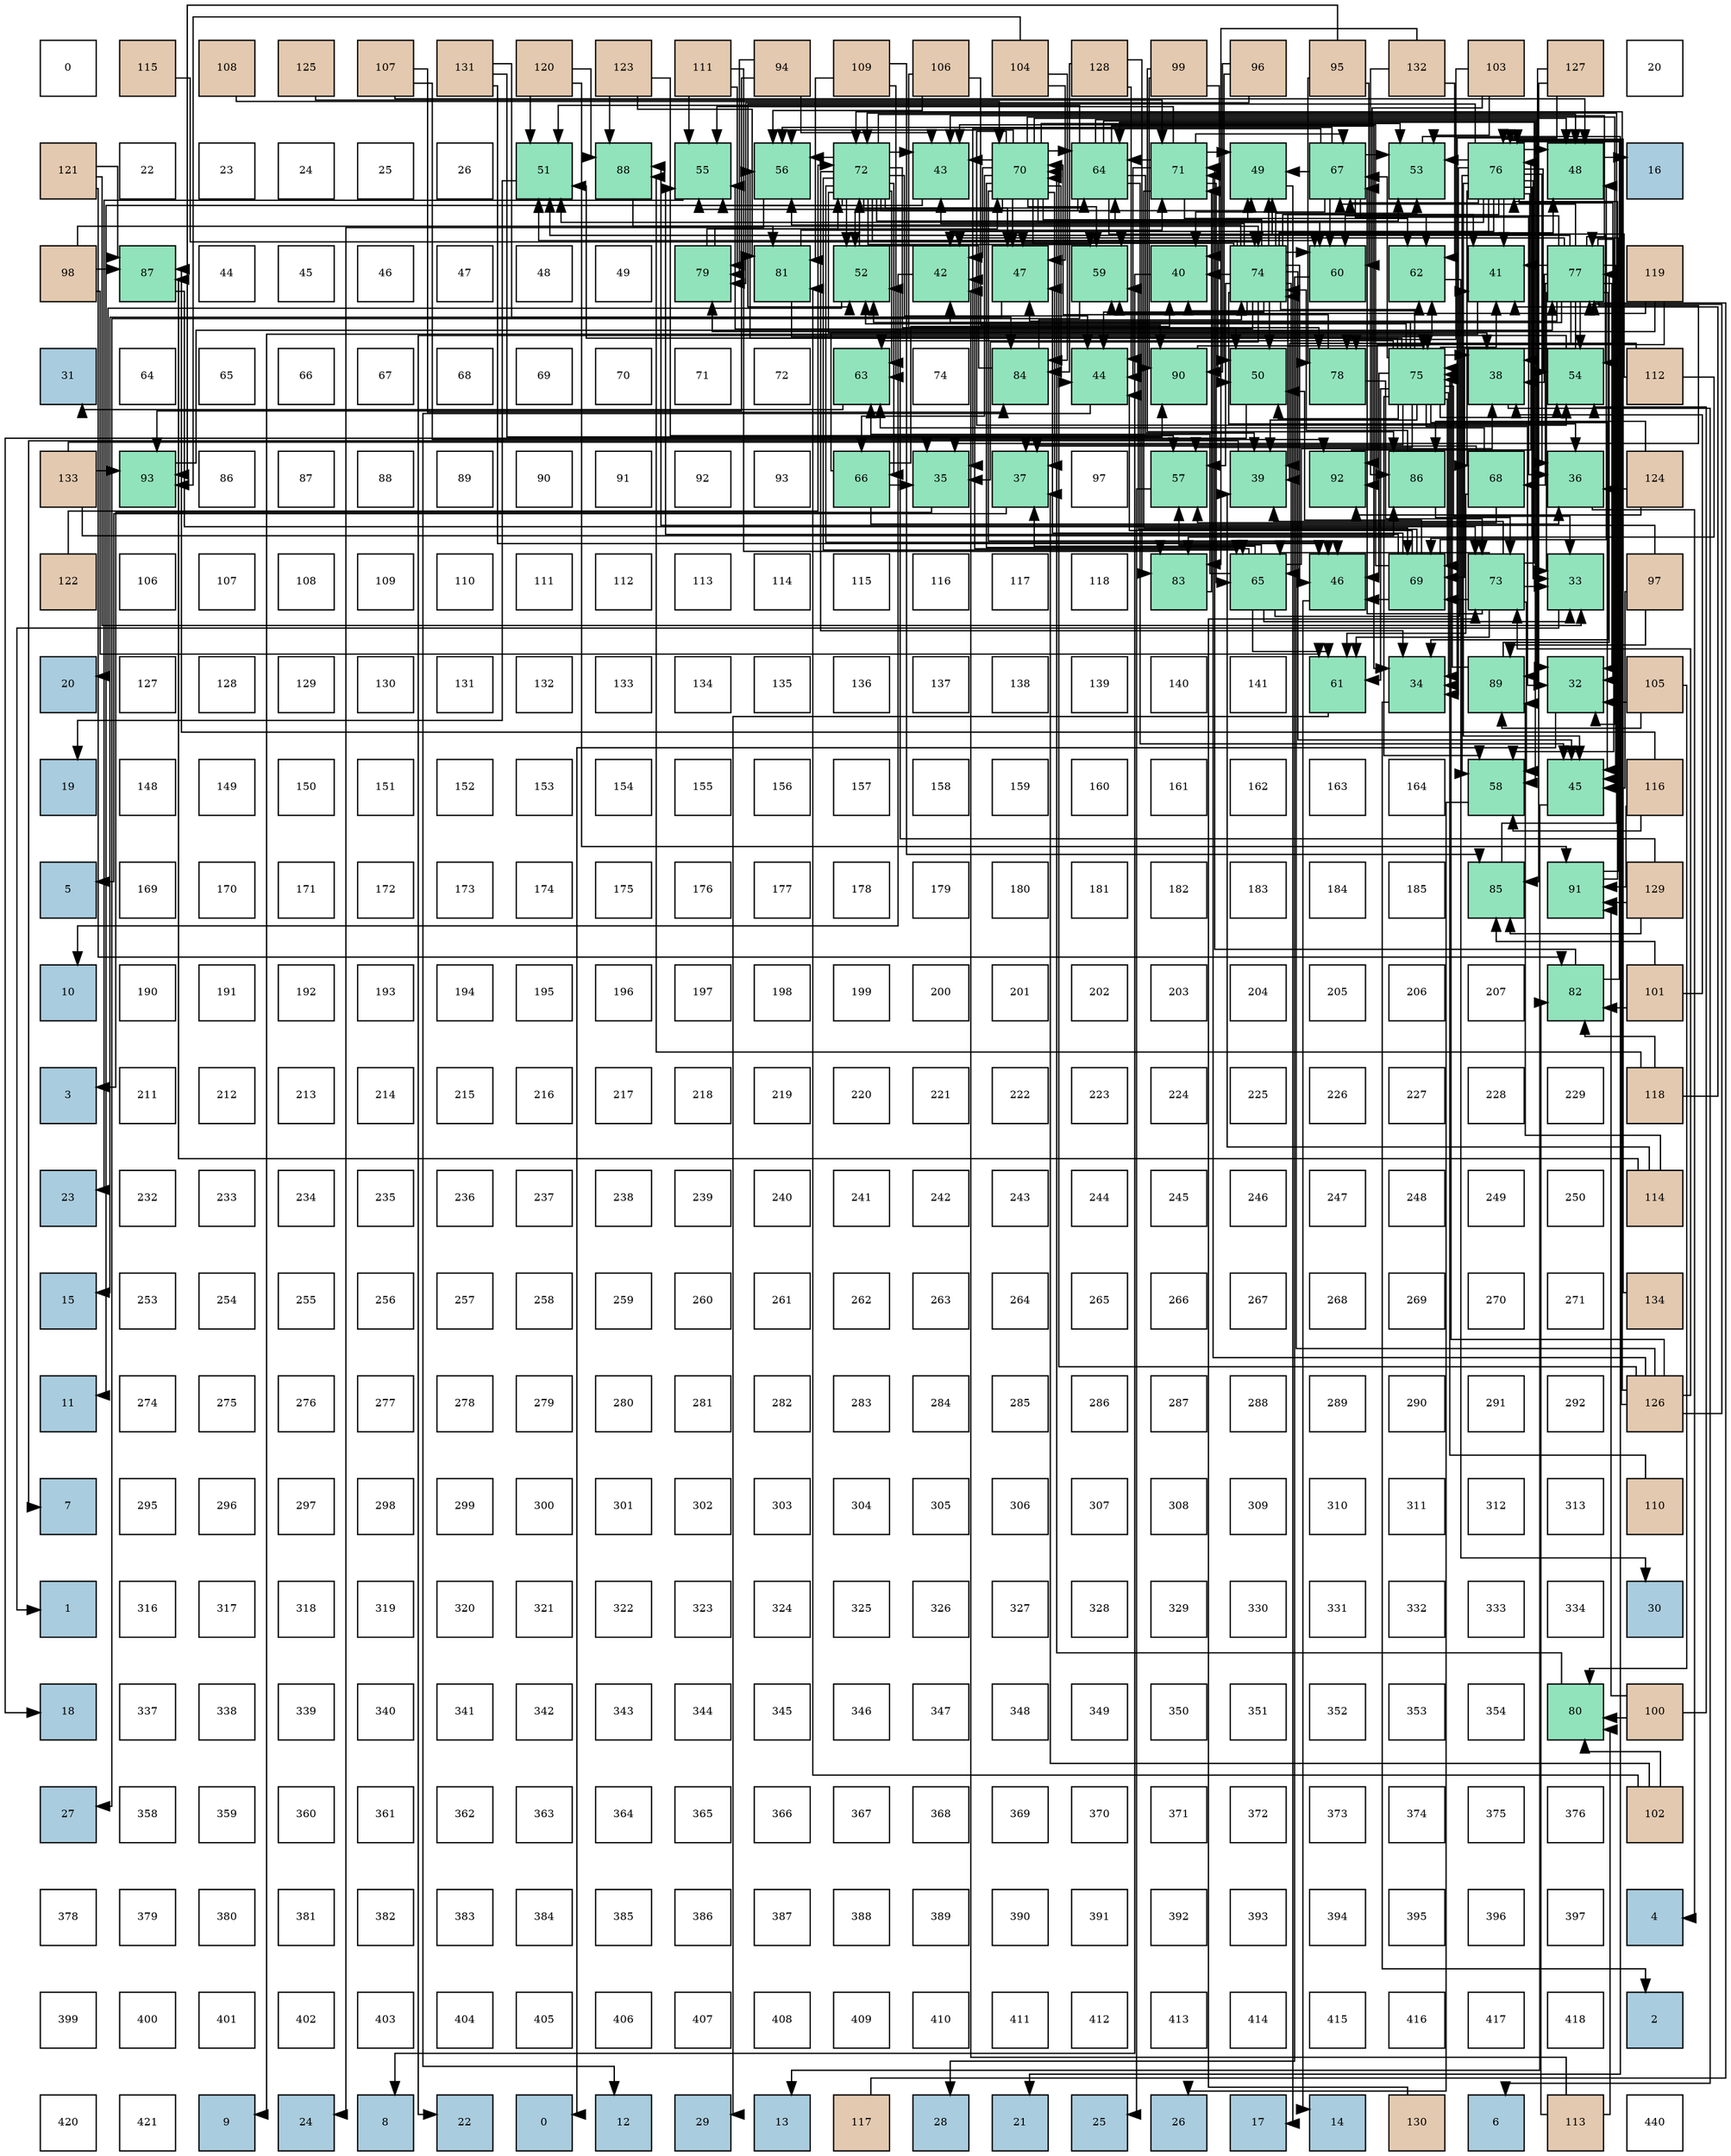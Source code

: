 digraph layout{
 rankdir=TB;
 splines=ortho;
 node [style=filled shape=square fixedsize=true width=0.6];
0[label="0", fontsize=8, fillcolor="#ffffff"];
1[label="115", fontsize=8, fillcolor="#e3c9af"];
2[label="108", fontsize=8, fillcolor="#e3c9af"];
3[label="125", fontsize=8, fillcolor="#e3c9af"];
4[label="107", fontsize=8, fillcolor="#e3c9af"];
5[label="131", fontsize=8, fillcolor="#e3c9af"];
6[label="120", fontsize=8, fillcolor="#e3c9af"];
7[label="123", fontsize=8, fillcolor="#e3c9af"];
8[label="111", fontsize=8, fillcolor="#e3c9af"];
9[label="94", fontsize=8, fillcolor="#e3c9af"];
10[label="109", fontsize=8, fillcolor="#e3c9af"];
11[label="106", fontsize=8, fillcolor="#e3c9af"];
12[label="104", fontsize=8, fillcolor="#e3c9af"];
13[label="128", fontsize=8, fillcolor="#e3c9af"];
14[label="99", fontsize=8, fillcolor="#e3c9af"];
15[label="96", fontsize=8, fillcolor="#e3c9af"];
16[label="95", fontsize=8, fillcolor="#e3c9af"];
17[label="132", fontsize=8, fillcolor="#e3c9af"];
18[label="103", fontsize=8, fillcolor="#e3c9af"];
19[label="127", fontsize=8, fillcolor="#e3c9af"];
20[label="20", fontsize=8, fillcolor="#ffffff"];
21[label="121", fontsize=8, fillcolor="#e3c9af"];
22[label="22", fontsize=8, fillcolor="#ffffff"];
23[label="23", fontsize=8, fillcolor="#ffffff"];
24[label="24", fontsize=8, fillcolor="#ffffff"];
25[label="25", fontsize=8, fillcolor="#ffffff"];
26[label="26", fontsize=8, fillcolor="#ffffff"];
27[label="51", fontsize=8, fillcolor="#91e3bb"];
28[label="88", fontsize=8, fillcolor="#91e3bb"];
29[label="55", fontsize=8, fillcolor="#91e3bb"];
30[label="56", fontsize=8, fillcolor="#91e3bb"];
31[label="72", fontsize=8, fillcolor="#91e3bb"];
32[label="43", fontsize=8, fillcolor="#91e3bb"];
33[label="70", fontsize=8, fillcolor="#91e3bb"];
34[label="64", fontsize=8, fillcolor="#91e3bb"];
35[label="71", fontsize=8, fillcolor="#91e3bb"];
36[label="49", fontsize=8, fillcolor="#91e3bb"];
37[label="67", fontsize=8, fillcolor="#91e3bb"];
38[label="53", fontsize=8, fillcolor="#91e3bb"];
39[label="76", fontsize=8, fillcolor="#91e3bb"];
40[label="48", fontsize=8, fillcolor="#91e3bb"];
41[label="16", fontsize=8, fillcolor="#a9ccde"];
42[label="98", fontsize=8, fillcolor="#e3c9af"];
43[label="87", fontsize=8, fillcolor="#91e3bb"];
44[label="44", fontsize=8, fillcolor="#ffffff"];
45[label="45", fontsize=8, fillcolor="#ffffff"];
46[label="46", fontsize=8, fillcolor="#ffffff"];
47[label="47", fontsize=8, fillcolor="#ffffff"];
48[label="48", fontsize=8, fillcolor="#ffffff"];
49[label="49", fontsize=8, fillcolor="#ffffff"];
50[label="79", fontsize=8, fillcolor="#91e3bb"];
51[label="81", fontsize=8, fillcolor="#91e3bb"];
52[label="52", fontsize=8, fillcolor="#91e3bb"];
53[label="42", fontsize=8, fillcolor="#91e3bb"];
54[label="47", fontsize=8, fillcolor="#91e3bb"];
55[label="59", fontsize=8, fillcolor="#91e3bb"];
56[label="40", fontsize=8, fillcolor="#91e3bb"];
57[label="74", fontsize=8, fillcolor="#91e3bb"];
58[label="60", fontsize=8, fillcolor="#91e3bb"];
59[label="62", fontsize=8, fillcolor="#91e3bb"];
60[label="41", fontsize=8, fillcolor="#91e3bb"];
61[label="77", fontsize=8, fillcolor="#91e3bb"];
62[label="119", fontsize=8, fillcolor="#e3c9af"];
63[label="31", fontsize=8, fillcolor="#a9ccde"];
64[label="64", fontsize=8, fillcolor="#ffffff"];
65[label="65", fontsize=8, fillcolor="#ffffff"];
66[label="66", fontsize=8, fillcolor="#ffffff"];
67[label="67", fontsize=8, fillcolor="#ffffff"];
68[label="68", fontsize=8, fillcolor="#ffffff"];
69[label="69", fontsize=8, fillcolor="#ffffff"];
70[label="70", fontsize=8, fillcolor="#ffffff"];
71[label="71", fontsize=8, fillcolor="#ffffff"];
72[label="72", fontsize=8, fillcolor="#ffffff"];
73[label="63", fontsize=8, fillcolor="#91e3bb"];
74[label="74", fontsize=8, fillcolor="#ffffff"];
75[label="84", fontsize=8, fillcolor="#91e3bb"];
76[label="44", fontsize=8, fillcolor="#91e3bb"];
77[label="90", fontsize=8, fillcolor="#91e3bb"];
78[label="50", fontsize=8, fillcolor="#91e3bb"];
79[label="78", fontsize=8, fillcolor="#91e3bb"];
80[label="75", fontsize=8, fillcolor="#91e3bb"];
81[label="38", fontsize=8, fillcolor="#91e3bb"];
82[label="54", fontsize=8, fillcolor="#91e3bb"];
83[label="112", fontsize=8, fillcolor="#e3c9af"];
84[label="133", fontsize=8, fillcolor="#e3c9af"];
85[label="93", fontsize=8, fillcolor="#91e3bb"];
86[label="86", fontsize=8, fillcolor="#ffffff"];
87[label="87", fontsize=8, fillcolor="#ffffff"];
88[label="88", fontsize=8, fillcolor="#ffffff"];
89[label="89", fontsize=8, fillcolor="#ffffff"];
90[label="90", fontsize=8, fillcolor="#ffffff"];
91[label="91", fontsize=8, fillcolor="#ffffff"];
92[label="92", fontsize=8, fillcolor="#ffffff"];
93[label="93", fontsize=8, fillcolor="#ffffff"];
94[label="66", fontsize=8, fillcolor="#91e3bb"];
95[label="35", fontsize=8, fillcolor="#91e3bb"];
96[label="37", fontsize=8, fillcolor="#91e3bb"];
97[label="97", fontsize=8, fillcolor="#ffffff"];
98[label="57", fontsize=8, fillcolor="#91e3bb"];
99[label="39", fontsize=8, fillcolor="#91e3bb"];
100[label="92", fontsize=8, fillcolor="#91e3bb"];
101[label="86", fontsize=8, fillcolor="#91e3bb"];
102[label="68", fontsize=8, fillcolor="#91e3bb"];
103[label="36", fontsize=8, fillcolor="#91e3bb"];
104[label="124", fontsize=8, fillcolor="#e3c9af"];
105[label="122", fontsize=8, fillcolor="#e3c9af"];
106[label="106", fontsize=8, fillcolor="#ffffff"];
107[label="107", fontsize=8, fillcolor="#ffffff"];
108[label="108", fontsize=8, fillcolor="#ffffff"];
109[label="109", fontsize=8, fillcolor="#ffffff"];
110[label="110", fontsize=8, fillcolor="#ffffff"];
111[label="111", fontsize=8, fillcolor="#ffffff"];
112[label="112", fontsize=8, fillcolor="#ffffff"];
113[label="113", fontsize=8, fillcolor="#ffffff"];
114[label="114", fontsize=8, fillcolor="#ffffff"];
115[label="115", fontsize=8, fillcolor="#ffffff"];
116[label="116", fontsize=8, fillcolor="#ffffff"];
117[label="117", fontsize=8, fillcolor="#ffffff"];
118[label="118", fontsize=8, fillcolor="#ffffff"];
119[label="83", fontsize=8, fillcolor="#91e3bb"];
120[label="65", fontsize=8, fillcolor="#91e3bb"];
121[label="46", fontsize=8, fillcolor="#91e3bb"];
122[label="69", fontsize=8, fillcolor="#91e3bb"];
123[label="73", fontsize=8, fillcolor="#91e3bb"];
124[label="33", fontsize=8, fillcolor="#91e3bb"];
125[label="97", fontsize=8, fillcolor="#e3c9af"];
126[label="20", fontsize=8, fillcolor="#a9ccde"];
127[label="127", fontsize=8, fillcolor="#ffffff"];
128[label="128", fontsize=8, fillcolor="#ffffff"];
129[label="129", fontsize=8, fillcolor="#ffffff"];
130[label="130", fontsize=8, fillcolor="#ffffff"];
131[label="131", fontsize=8, fillcolor="#ffffff"];
132[label="132", fontsize=8, fillcolor="#ffffff"];
133[label="133", fontsize=8, fillcolor="#ffffff"];
134[label="134", fontsize=8, fillcolor="#ffffff"];
135[label="135", fontsize=8, fillcolor="#ffffff"];
136[label="136", fontsize=8, fillcolor="#ffffff"];
137[label="137", fontsize=8, fillcolor="#ffffff"];
138[label="138", fontsize=8, fillcolor="#ffffff"];
139[label="139", fontsize=8, fillcolor="#ffffff"];
140[label="140", fontsize=8, fillcolor="#ffffff"];
141[label="141", fontsize=8, fillcolor="#ffffff"];
142[label="61", fontsize=8, fillcolor="#91e3bb"];
143[label="34", fontsize=8, fillcolor="#91e3bb"];
144[label="89", fontsize=8, fillcolor="#91e3bb"];
145[label="32", fontsize=8, fillcolor="#91e3bb"];
146[label="105", fontsize=8, fillcolor="#e3c9af"];
147[label="19", fontsize=8, fillcolor="#a9ccde"];
148[label="148", fontsize=8, fillcolor="#ffffff"];
149[label="149", fontsize=8, fillcolor="#ffffff"];
150[label="150", fontsize=8, fillcolor="#ffffff"];
151[label="151", fontsize=8, fillcolor="#ffffff"];
152[label="152", fontsize=8, fillcolor="#ffffff"];
153[label="153", fontsize=8, fillcolor="#ffffff"];
154[label="154", fontsize=8, fillcolor="#ffffff"];
155[label="155", fontsize=8, fillcolor="#ffffff"];
156[label="156", fontsize=8, fillcolor="#ffffff"];
157[label="157", fontsize=8, fillcolor="#ffffff"];
158[label="158", fontsize=8, fillcolor="#ffffff"];
159[label="159", fontsize=8, fillcolor="#ffffff"];
160[label="160", fontsize=8, fillcolor="#ffffff"];
161[label="161", fontsize=8, fillcolor="#ffffff"];
162[label="162", fontsize=8, fillcolor="#ffffff"];
163[label="163", fontsize=8, fillcolor="#ffffff"];
164[label="164", fontsize=8, fillcolor="#ffffff"];
165[label="58", fontsize=8, fillcolor="#91e3bb"];
166[label="45", fontsize=8, fillcolor="#91e3bb"];
167[label="116", fontsize=8, fillcolor="#e3c9af"];
168[label="5", fontsize=8, fillcolor="#a9ccde"];
169[label="169", fontsize=8, fillcolor="#ffffff"];
170[label="170", fontsize=8, fillcolor="#ffffff"];
171[label="171", fontsize=8, fillcolor="#ffffff"];
172[label="172", fontsize=8, fillcolor="#ffffff"];
173[label="173", fontsize=8, fillcolor="#ffffff"];
174[label="174", fontsize=8, fillcolor="#ffffff"];
175[label="175", fontsize=8, fillcolor="#ffffff"];
176[label="176", fontsize=8, fillcolor="#ffffff"];
177[label="177", fontsize=8, fillcolor="#ffffff"];
178[label="178", fontsize=8, fillcolor="#ffffff"];
179[label="179", fontsize=8, fillcolor="#ffffff"];
180[label="180", fontsize=8, fillcolor="#ffffff"];
181[label="181", fontsize=8, fillcolor="#ffffff"];
182[label="182", fontsize=8, fillcolor="#ffffff"];
183[label="183", fontsize=8, fillcolor="#ffffff"];
184[label="184", fontsize=8, fillcolor="#ffffff"];
185[label="185", fontsize=8, fillcolor="#ffffff"];
186[label="85", fontsize=8, fillcolor="#91e3bb"];
187[label="91", fontsize=8, fillcolor="#91e3bb"];
188[label="129", fontsize=8, fillcolor="#e3c9af"];
189[label="10", fontsize=8, fillcolor="#a9ccde"];
190[label="190", fontsize=8, fillcolor="#ffffff"];
191[label="191", fontsize=8, fillcolor="#ffffff"];
192[label="192", fontsize=8, fillcolor="#ffffff"];
193[label="193", fontsize=8, fillcolor="#ffffff"];
194[label="194", fontsize=8, fillcolor="#ffffff"];
195[label="195", fontsize=8, fillcolor="#ffffff"];
196[label="196", fontsize=8, fillcolor="#ffffff"];
197[label="197", fontsize=8, fillcolor="#ffffff"];
198[label="198", fontsize=8, fillcolor="#ffffff"];
199[label="199", fontsize=8, fillcolor="#ffffff"];
200[label="200", fontsize=8, fillcolor="#ffffff"];
201[label="201", fontsize=8, fillcolor="#ffffff"];
202[label="202", fontsize=8, fillcolor="#ffffff"];
203[label="203", fontsize=8, fillcolor="#ffffff"];
204[label="204", fontsize=8, fillcolor="#ffffff"];
205[label="205", fontsize=8, fillcolor="#ffffff"];
206[label="206", fontsize=8, fillcolor="#ffffff"];
207[label="207", fontsize=8, fillcolor="#ffffff"];
208[label="82", fontsize=8, fillcolor="#91e3bb"];
209[label="101", fontsize=8, fillcolor="#e3c9af"];
210[label="3", fontsize=8, fillcolor="#a9ccde"];
211[label="211", fontsize=8, fillcolor="#ffffff"];
212[label="212", fontsize=8, fillcolor="#ffffff"];
213[label="213", fontsize=8, fillcolor="#ffffff"];
214[label="214", fontsize=8, fillcolor="#ffffff"];
215[label="215", fontsize=8, fillcolor="#ffffff"];
216[label="216", fontsize=8, fillcolor="#ffffff"];
217[label="217", fontsize=8, fillcolor="#ffffff"];
218[label="218", fontsize=8, fillcolor="#ffffff"];
219[label="219", fontsize=8, fillcolor="#ffffff"];
220[label="220", fontsize=8, fillcolor="#ffffff"];
221[label="221", fontsize=8, fillcolor="#ffffff"];
222[label="222", fontsize=8, fillcolor="#ffffff"];
223[label="223", fontsize=8, fillcolor="#ffffff"];
224[label="224", fontsize=8, fillcolor="#ffffff"];
225[label="225", fontsize=8, fillcolor="#ffffff"];
226[label="226", fontsize=8, fillcolor="#ffffff"];
227[label="227", fontsize=8, fillcolor="#ffffff"];
228[label="228", fontsize=8, fillcolor="#ffffff"];
229[label="229", fontsize=8, fillcolor="#ffffff"];
230[label="118", fontsize=8, fillcolor="#e3c9af"];
231[label="23", fontsize=8, fillcolor="#a9ccde"];
232[label="232", fontsize=8, fillcolor="#ffffff"];
233[label="233", fontsize=8, fillcolor="#ffffff"];
234[label="234", fontsize=8, fillcolor="#ffffff"];
235[label="235", fontsize=8, fillcolor="#ffffff"];
236[label="236", fontsize=8, fillcolor="#ffffff"];
237[label="237", fontsize=8, fillcolor="#ffffff"];
238[label="238", fontsize=8, fillcolor="#ffffff"];
239[label="239", fontsize=8, fillcolor="#ffffff"];
240[label="240", fontsize=8, fillcolor="#ffffff"];
241[label="241", fontsize=8, fillcolor="#ffffff"];
242[label="242", fontsize=8, fillcolor="#ffffff"];
243[label="243", fontsize=8, fillcolor="#ffffff"];
244[label="244", fontsize=8, fillcolor="#ffffff"];
245[label="245", fontsize=8, fillcolor="#ffffff"];
246[label="246", fontsize=8, fillcolor="#ffffff"];
247[label="247", fontsize=8, fillcolor="#ffffff"];
248[label="248", fontsize=8, fillcolor="#ffffff"];
249[label="249", fontsize=8, fillcolor="#ffffff"];
250[label="250", fontsize=8, fillcolor="#ffffff"];
251[label="114", fontsize=8, fillcolor="#e3c9af"];
252[label="15", fontsize=8, fillcolor="#a9ccde"];
253[label="253", fontsize=8, fillcolor="#ffffff"];
254[label="254", fontsize=8, fillcolor="#ffffff"];
255[label="255", fontsize=8, fillcolor="#ffffff"];
256[label="256", fontsize=8, fillcolor="#ffffff"];
257[label="257", fontsize=8, fillcolor="#ffffff"];
258[label="258", fontsize=8, fillcolor="#ffffff"];
259[label="259", fontsize=8, fillcolor="#ffffff"];
260[label="260", fontsize=8, fillcolor="#ffffff"];
261[label="261", fontsize=8, fillcolor="#ffffff"];
262[label="262", fontsize=8, fillcolor="#ffffff"];
263[label="263", fontsize=8, fillcolor="#ffffff"];
264[label="264", fontsize=8, fillcolor="#ffffff"];
265[label="265", fontsize=8, fillcolor="#ffffff"];
266[label="266", fontsize=8, fillcolor="#ffffff"];
267[label="267", fontsize=8, fillcolor="#ffffff"];
268[label="268", fontsize=8, fillcolor="#ffffff"];
269[label="269", fontsize=8, fillcolor="#ffffff"];
270[label="270", fontsize=8, fillcolor="#ffffff"];
271[label="271", fontsize=8, fillcolor="#ffffff"];
272[label="134", fontsize=8, fillcolor="#e3c9af"];
273[label="11", fontsize=8, fillcolor="#a9ccde"];
274[label="274", fontsize=8, fillcolor="#ffffff"];
275[label="275", fontsize=8, fillcolor="#ffffff"];
276[label="276", fontsize=8, fillcolor="#ffffff"];
277[label="277", fontsize=8, fillcolor="#ffffff"];
278[label="278", fontsize=8, fillcolor="#ffffff"];
279[label="279", fontsize=8, fillcolor="#ffffff"];
280[label="280", fontsize=8, fillcolor="#ffffff"];
281[label="281", fontsize=8, fillcolor="#ffffff"];
282[label="282", fontsize=8, fillcolor="#ffffff"];
283[label="283", fontsize=8, fillcolor="#ffffff"];
284[label="284", fontsize=8, fillcolor="#ffffff"];
285[label="285", fontsize=8, fillcolor="#ffffff"];
286[label="286", fontsize=8, fillcolor="#ffffff"];
287[label="287", fontsize=8, fillcolor="#ffffff"];
288[label="288", fontsize=8, fillcolor="#ffffff"];
289[label="289", fontsize=8, fillcolor="#ffffff"];
290[label="290", fontsize=8, fillcolor="#ffffff"];
291[label="291", fontsize=8, fillcolor="#ffffff"];
292[label="292", fontsize=8, fillcolor="#ffffff"];
293[label="126", fontsize=8, fillcolor="#e3c9af"];
294[label="7", fontsize=8, fillcolor="#a9ccde"];
295[label="295", fontsize=8, fillcolor="#ffffff"];
296[label="296", fontsize=8, fillcolor="#ffffff"];
297[label="297", fontsize=8, fillcolor="#ffffff"];
298[label="298", fontsize=8, fillcolor="#ffffff"];
299[label="299", fontsize=8, fillcolor="#ffffff"];
300[label="300", fontsize=8, fillcolor="#ffffff"];
301[label="301", fontsize=8, fillcolor="#ffffff"];
302[label="302", fontsize=8, fillcolor="#ffffff"];
303[label="303", fontsize=8, fillcolor="#ffffff"];
304[label="304", fontsize=8, fillcolor="#ffffff"];
305[label="305", fontsize=8, fillcolor="#ffffff"];
306[label="306", fontsize=8, fillcolor="#ffffff"];
307[label="307", fontsize=8, fillcolor="#ffffff"];
308[label="308", fontsize=8, fillcolor="#ffffff"];
309[label="309", fontsize=8, fillcolor="#ffffff"];
310[label="310", fontsize=8, fillcolor="#ffffff"];
311[label="311", fontsize=8, fillcolor="#ffffff"];
312[label="312", fontsize=8, fillcolor="#ffffff"];
313[label="313", fontsize=8, fillcolor="#ffffff"];
314[label="110", fontsize=8, fillcolor="#e3c9af"];
315[label="1", fontsize=8, fillcolor="#a9ccde"];
316[label="316", fontsize=8, fillcolor="#ffffff"];
317[label="317", fontsize=8, fillcolor="#ffffff"];
318[label="318", fontsize=8, fillcolor="#ffffff"];
319[label="319", fontsize=8, fillcolor="#ffffff"];
320[label="320", fontsize=8, fillcolor="#ffffff"];
321[label="321", fontsize=8, fillcolor="#ffffff"];
322[label="322", fontsize=8, fillcolor="#ffffff"];
323[label="323", fontsize=8, fillcolor="#ffffff"];
324[label="324", fontsize=8, fillcolor="#ffffff"];
325[label="325", fontsize=8, fillcolor="#ffffff"];
326[label="326", fontsize=8, fillcolor="#ffffff"];
327[label="327", fontsize=8, fillcolor="#ffffff"];
328[label="328", fontsize=8, fillcolor="#ffffff"];
329[label="329", fontsize=8, fillcolor="#ffffff"];
330[label="330", fontsize=8, fillcolor="#ffffff"];
331[label="331", fontsize=8, fillcolor="#ffffff"];
332[label="332", fontsize=8, fillcolor="#ffffff"];
333[label="333", fontsize=8, fillcolor="#ffffff"];
334[label="334", fontsize=8, fillcolor="#ffffff"];
335[label="30", fontsize=8, fillcolor="#a9ccde"];
336[label="18", fontsize=8, fillcolor="#a9ccde"];
337[label="337", fontsize=8, fillcolor="#ffffff"];
338[label="338", fontsize=8, fillcolor="#ffffff"];
339[label="339", fontsize=8, fillcolor="#ffffff"];
340[label="340", fontsize=8, fillcolor="#ffffff"];
341[label="341", fontsize=8, fillcolor="#ffffff"];
342[label="342", fontsize=8, fillcolor="#ffffff"];
343[label="343", fontsize=8, fillcolor="#ffffff"];
344[label="344", fontsize=8, fillcolor="#ffffff"];
345[label="345", fontsize=8, fillcolor="#ffffff"];
346[label="346", fontsize=8, fillcolor="#ffffff"];
347[label="347", fontsize=8, fillcolor="#ffffff"];
348[label="348", fontsize=8, fillcolor="#ffffff"];
349[label="349", fontsize=8, fillcolor="#ffffff"];
350[label="350", fontsize=8, fillcolor="#ffffff"];
351[label="351", fontsize=8, fillcolor="#ffffff"];
352[label="352", fontsize=8, fillcolor="#ffffff"];
353[label="353", fontsize=8, fillcolor="#ffffff"];
354[label="354", fontsize=8, fillcolor="#ffffff"];
355[label="80", fontsize=8, fillcolor="#91e3bb"];
356[label="100", fontsize=8, fillcolor="#e3c9af"];
357[label="27", fontsize=8, fillcolor="#a9ccde"];
358[label="358", fontsize=8, fillcolor="#ffffff"];
359[label="359", fontsize=8, fillcolor="#ffffff"];
360[label="360", fontsize=8, fillcolor="#ffffff"];
361[label="361", fontsize=8, fillcolor="#ffffff"];
362[label="362", fontsize=8, fillcolor="#ffffff"];
363[label="363", fontsize=8, fillcolor="#ffffff"];
364[label="364", fontsize=8, fillcolor="#ffffff"];
365[label="365", fontsize=8, fillcolor="#ffffff"];
366[label="366", fontsize=8, fillcolor="#ffffff"];
367[label="367", fontsize=8, fillcolor="#ffffff"];
368[label="368", fontsize=8, fillcolor="#ffffff"];
369[label="369", fontsize=8, fillcolor="#ffffff"];
370[label="370", fontsize=8, fillcolor="#ffffff"];
371[label="371", fontsize=8, fillcolor="#ffffff"];
372[label="372", fontsize=8, fillcolor="#ffffff"];
373[label="373", fontsize=8, fillcolor="#ffffff"];
374[label="374", fontsize=8, fillcolor="#ffffff"];
375[label="375", fontsize=8, fillcolor="#ffffff"];
376[label="376", fontsize=8, fillcolor="#ffffff"];
377[label="102", fontsize=8, fillcolor="#e3c9af"];
378[label="378", fontsize=8, fillcolor="#ffffff"];
379[label="379", fontsize=8, fillcolor="#ffffff"];
380[label="380", fontsize=8, fillcolor="#ffffff"];
381[label="381", fontsize=8, fillcolor="#ffffff"];
382[label="382", fontsize=8, fillcolor="#ffffff"];
383[label="383", fontsize=8, fillcolor="#ffffff"];
384[label="384", fontsize=8, fillcolor="#ffffff"];
385[label="385", fontsize=8, fillcolor="#ffffff"];
386[label="386", fontsize=8, fillcolor="#ffffff"];
387[label="387", fontsize=8, fillcolor="#ffffff"];
388[label="388", fontsize=8, fillcolor="#ffffff"];
389[label="389", fontsize=8, fillcolor="#ffffff"];
390[label="390", fontsize=8, fillcolor="#ffffff"];
391[label="391", fontsize=8, fillcolor="#ffffff"];
392[label="392", fontsize=8, fillcolor="#ffffff"];
393[label="393", fontsize=8, fillcolor="#ffffff"];
394[label="394", fontsize=8, fillcolor="#ffffff"];
395[label="395", fontsize=8, fillcolor="#ffffff"];
396[label="396", fontsize=8, fillcolor="#ffffff"];
397[label="397", fontsize=8, fillcolor="#ffffff"];
398[label="4", fontsize=8, fillcolor="#a9ccde"];
399[label="399", fontsize=8, fillcolor="#ffffff"];
400[label="400", fontsize=8, fillcolor="#ffffff"];
401[label="401", fontsize=8, fillcolor="#ffffff"];
402[label="402", fontsize=8, fillcolor="#ffffff"];
403[label="403", fontsize=8, fillcolor="#ffffff"];
404[label="404", fontsize=8, fillcolor="#ffffff"];
405[label="405", fontsize=8, fillcolor="#ffffff"];
406[label="406", fontsize=8, fillcolor="#ffffff"];
407[label="407", fontsize=8, fillcolor="#ffffff"];
408[label="408", fontsize=8, fillcolor="#ffffff"];
409[label="409", fontsize=8, fillcolor="#ffffff"];
410[label="410", fontsize=8, fillcolor="#ffffff"];
411[label="411", fontsize=8, fillcolor="#ffffff"];
412[label="412", fontsize=8, fillcolor="#ffffff"];
413[label="413", fontsize=8, fillcolor="#ffffff"];
414[label="414", fontsize=8, fillcolor="#ffffff"];
415[label="415", fontsize=8, fillcolor="#ffffff"];
416[label="416", fontsize=8, fillcolor="#ffffff"];
417[label="417", fontsize=8, fillcolor="#ffffff"];
418[label="418", fontsize=8, fillcolor="#ffffff"];
419[label="2", fontsize=8, fillcolor="#a9ccde"];
420[label="420", fontsize=8, fillcolor="#ffffff"];
421[label="421", fontsize=8, fillcolor="#ffffff"];
422[label="9", fontsize=8, fillcolor="#a9ccde"];
423[label="24", fontsize=8, fillcolor="#a9ccde"];
424[label="8", fontsize=8, fillcolor="#a9ccde"];
425[label="22", fontsize=8, fillcolor="#a9ccde"];
426[label="0", fontsize=8, fillcolor="#a9ccde"];
427[label="12", fontsize=8, fillcolor="#a9ccde"];
428[label="29", fontsize=8, fillcolor="#a9ccde"];
429[label="13", fontsize=8, fillcolor="#a9ccde"];
430[label="117", fontsize=8, fillcolor="#e3c9af"];
431[label="28", fontsize=8, fillcolor="#a9ccde"];
432[label="21", fontsize=8, fillcolor="#a9ccde"];
433[label="25", fontsize=8, fillcolor="#a9ccde"];
434[label="26", fontsize=8, fillcolor="#a9ccde"];
435[label="17", fontsize=8, fillcolor="#a9ccde"];
436[label="14", fontsize=8, fillcolor="#a9ccde"];
437[label="130", fontsize=8, fillcolor="#e3c9af"];
438[label="6", fontsize=8, fillcolor="#a9ccde"];
439[label="113", fontsize=8, fillcolor="#e3c9af"];
440[label="440", fontsize=8, fillcolor="#ffffff"];
edge [constraint=false, style=vis];145 -> 426;
124 -> 315;
143 -> 419;
95 -> 210;
103 -> 398;
96 -> 168;
81 -> 438;
99 -> 294;
56 -> 424;
60 -> 422;
53 -> 189;
32 -> 273;
76 -> 427;
166 -> 429;
121 -> 436;
54 -> 252;
40 -> 41;
36 -> 435;
78 -> 336;
27 -> 147;
52 -> 126;
38 -> 432;
82 -> 425;
29 -> 231;
30 -> 423;
98 -> 433;
165 -> 434;
55 -> 357;
58 -> 431;
142 -> 428;
59 -> 335;
73 -> 63;
34 -> 145;
34 -> 143;
34 -> 99;
34 -> 166;
34 -> 27;
34 -> 52;
34 -> 82;
34 -> 165;
120 -> 124;
120 -> 96;
120 -> 81;
120 -> 60;
120 -> 53;
120 -> 98;
120 -> 142;
120 -> 73;
94 -> 95;
94 -> 103;
94 -> 56;
94 -> 59;
37 -> 95;
37 -> 103;
37 -> 56;
37 -> 36;
37 -> 38;
37 -> 30;
37 -> 58;
37 -> 59;
102 -> 96;
102 -> 98;
102 -> 142;
102 -> 73;
122 -> 32;
122 -> 76;
122 -> 121;
122 -> 54;
122 -> 40;
122 -> 78;
122 -> 29;
122 -> 55;
33 -> 145;
33 -> 96;
33 -> 53;
33 -> 32;
33 -> 76;
33 -> 121;
33 -> 54;
33 -> 40;
33 -> 36;
33 -> 78;
33 -> 38;
33 -> 82;
33 -> 29;
33 -> 30;
33 -> 55;
33 -> 58;
33 -> 34;
33 -> 120;
33 -> 94;
35 -> 76;
35 -> 36;
35 -> 29;
35 -> 59;
35 -> 34;
35 -> 120;
35 -> 37;
35 -> 122;
31 -> 143;
31 -> 81;
31 -> 32;
31 -> 76;
31 -> 121;
31 -> 54;
31 -> 40;
31 -> 36;
31 -> 78;
31 -> 52;
31 -> 38;
31 -> 29;
31 -> 30;
31 -> 55;
31 -> 58;
31 -> 73;
31 -> 34;
31 -> 120;
31 -> 94;
123 -> 124;
123 -> 99;
123 -> 165;
123 -> 142;
123 -> 34;
123 -> 120;
123 -> 37;
123 -> 122;
57 -> 95;
57 -> 103;
57 -> 56;
57 -> 60;
57 -> 32;
57 -> 76;
57 -> 166;
57 -> 121;
57 -> 54;
57 -> 40;
57 -> 36;
57 -> 78;
57 -> 27;
57 -> 38;
57 -> 29;
57 -> 30;
57 -> 98;
57 -> 55;
57 -> 58;
57 -> 59;
57 -> 34;
57 -> 120;
80 -> 145;
80 -> 124;
80 -> 143;
80 -> 96;
80 -> 81;
80 -> 99;
80 -> 56;
80 -> 60;
80 -> 53;
80 -> 166;
80 -> 121;
80 -> 78;
80 -> 27;
80 -> 52;
80 -> 82;
80 -> 30;
80 -> 98;
80 -> 165;
80 -> 142;
80 -> 73;
80 -> 37;
80 -> 122;
39 -> 145;
39 -> 124;
39 -> 143;
39 -> 103;
39 -> 81;
39 -> 99;
39 -> 60;
39 -> 53;
39 -> 166;
39 -> 40;
39 -> 27;
39 -> 52;
39 -> 38;
39 -> 82;
39 -> 165;
39 -> 55;
39 -> 37;
39 -> 102;
39 -> 122;
61 -> 145;
61 -> 124;
61 -> 143;
61 -> 95;
61 -> 81;
61 -> 99;
61 -> 60;
61 -> 53;
61 -> 32;
61 -> 166;
61 -> 54;
61 -> 27;
61 -> 52;
61 -> 82;
61 -> 165;
61 -> 58;
61 -> 37;
61 -> 102;
61 -> 122;
79 -> 33;
79 -> 123;
50 -> 33;
50 -> 31;
355 -> 33;
51 -> 35;
51 -> 80;
208 -> 35;
208 -> 39;
119 -> 35;
75 -> 31;
75 -> 57;
186 -> 31;
101 -> 123;
101 -> 57;
43 -> 123;
28 -> 57;
144 -> 80;
144 -> 61;
77 -> 80;
187 -> 39;
187 -> 61;
100 -> 39;
85 -> 61;
9 -> 32;
9 -> 50;
9 -> 85;
16 -> 58;
16 -> 79;
16 -> 85;
15 -> 78;
15 -> 50;
15 -> 77;
125 -> 166;
125 -> 28;
125 -> 144;
42 -> 142;
42 -> 51;
42 -> 43;
14 -> 56;
14 -> 101;
14 -> 77;
356 -> 82;
356 -> 355;
356 -> 187;
209 -> 81;
209 -> 208;
209 -> 186;
377 -> 96;
377 -> 355;
377 -> 51;
18 -> 38;
18 -> 79;
18 -> 100;
12 -> 54;
12 -> 75;
12 -> 85;
146 -> 145;
146 -> 355;
146 -> 144;
11 -> 30;
11 -> 79;
11 -> 77;
4 -> 40;
4 -> 75;
4 -> 100;
2 -> 33;
10 -> 73;
10 -> 51;
10 -> 186;
314 -> 80;
8 -> 29;
8 -> 50;
8 -> 119;
83 -> 36;
83 -> 79;
83 -> 119;
439 -> 53;
439 -> 355;
439 -> 208;
251 -> 99;
251 -> 43;
251 -> 144;
1 -> 57;
167 -> 165;
167 -> 43;
167 -> 187;
430 -> 61;
230 -> 60;
230 -> 208;
230 -> 28;
62 -> 55;
62 -> 50;
62 -> 100;
6 -> 27;
6 -> 28;
6 -> 187;
21 -> 124;
21 -> 208;
21 -> 43;
105 -> 31;
7 -> 98;
7 -> 51;
7 -> 28;
104 -> 103;
104 -> 101;
104 -> 100;
3 -> 35;
293 -> 33;
293 -> 35;
293 -> 31;
293 -> 123;
293 -> 57;
293 -> 80;
293 -> 39;
293 -> 61;
19 -> 143;
19 -> 186;
19 -> 144;
13 -> 76;
13 -> 119;
13 -> 75;
188 -> 52;
188 -> 186;
188 -> 187;
437 -> 123;
5 -> 121;
5 -> 75;
5 -> 77;
17 -> 59;
17 -> 119;
17 -> 101;
84 -> 95;
84 -> 101;
84 -> 85;
272 -> 39;
edge [constraint=true, style=invis];
0 -> 21 -> 42 -> 63 -> 84 -> 105 -> 126 -> 147 -> 168 -> 189 -> 210 -> 231 -> 252 -> 273 -> 294 -> 315 -> 336 -> 357 -> 378 -> 399 -> 420;
1 -> 22 -> 43 -> 64 -> 85 -> 106 -> 127 -> 148 -> 169 -> 190 -> 211 -> 232 -> 253 -> 274 -> 295 -> 316 -> 337 -> 358 -> 379 -> 400 -> 421;
2 -> 23 -> 44 -> 65 -> 86 -> 107 -> 128 -> 149 -> 170 -> 191 -> 212 -> 233 -> 254 -> 275 -> 296 -> 317 -> 338 -> 359 -> 380 -> 401 -> 422;
3 -> 24 -> 45 -> 66 -> 87 -> 108 -> 129 -> 150 -> 171 -> 192 -> 213 -> 234 -> 255 -> 276 -> 297 -> 318 -> 339 -> 360 -> 381 -> 402 -> 423;
4 -> 25 -> 46 -> 67 -> 88 -> 109 -> 130 -> 151 -> 172 -> 193 -> 214 -> 235 -> 256 -> 277 -> 298 -> 319 -> 340 -> 361 -> 382 -> 403 -> 424;
5 -> 26 -> 47 -> 68 -> 89 -> 110 -> 131 -> 152 -> 173 -> 194 -> 215 -> 236 -> 257 -> 278 -> 299 -> 320 -> 341 -> 362 -> 383 -> 404 -> 425;
6 -> 27 -> 48 -> 69 -> 90 -> 111 -> 132 -> 153 -> 174 -> 195 -> 216 -> 237 -> 258 -> 279 -> 300 -> 321 -> 342 -> 363 -> 384 -> 405 -> 426;
7 -> 28 -> 49 -> 70 -> 91 -> 112 -> 133 -> 154 -> 175 -> 196 -> 217 -> 238 -> 259 -> 280 -> 301 -> 322 -> 343 -> 364 -> 385 -> 406 -> 427;
8 -> 29 -> 50 -> 71 -> 92 -> 113 -> 134 -> 155 -> 176 -> 197 -> 218 -> 239 -> 260 -> 281 -> 302 -> 323 -> 344 -> 365 -> 386 -> 407 -> 428;
9 -> 30 -> 51 -> 72 -> 93 -> 114 -> 135 -> 156 -> 177 -> 198 -> 219 -> 240 -> 261 -> 282 -> 303 -> 324 -> 345 -> 366 -> 387 -> 408 -> 429;
10 -> 31 -> 52 -> 73 -> 94 -> 115 -> 136 -> 157 -> 178 -> 199 -> 220 -> 241 -> 262 -> 283 -> 304 -> 325 -> 346 -> 367 -> 388 -> 409 -> 430;
11 -> 32 -> 53 -> 74 -> 95 -> 116 -> 137 -> 158 -> 179 -> 200 -> 221 -> 242 -> 263 -> 284 -> 305 -> 326 -> 347 -> 368 -> 389 -> 410 -> 431;
12 -> 33 -> 54 -> 75 -> 96 -> 117 -> 138 -> 159 -> 180 -> 201 -> 222 -> 243 -> 264 -> 285 -> 306 -> 327 -> 348 -> 369 -> 390 -> 411 -> 432;
13 -> 34 -> 55 -> 76 -> 97 -> 118 -> 139 -> 160 -> 181 -> 202 -> 223 -> 244 -> 265 -> 286 -> 307 -> 328 -> 349 -> 370 -> 391 -> 412 -> 433;
14 -> 35 -> 56 -> 77 -> 98 -> 119 -> 140 -> 161 -> 182 -> 203 -> 224 -> 245 -> 266 -> 287 -> 308 -> 329 -> 350 -> 371 -> 392 -> 413 -> 434;
15 -> 36 -> 57 -> 78 -> 99 -> 120 -> 141 -> 162 -> 183 -> 204 -> 225 -> 246 -> 267 -> 288 -> 309 -> 330 -> 351 -> 372 -> 393 -> 414 -> 435;
16 -> 37 -> 58 -> 79 -> 100 -> 121 -> 142 -> 163 -> 184 -> 205 -> 226 -> 247 -> 268 -> 289 -> 310 -> 331 -> 352 -> 373 -> 394 -> 415 -> 436;
17 -> 38 -> 59 -> 80 -> 101 -> 122 -> 143 -> 164 -> 185 -> 206 -> 227 -> 248 -> 269 -> 290 -> 311 -> 332 -> 353 -> 374 -> 395 -> 416 -> 437;
18 -> 39 -> 60 -> 81 -> 102 -> 123 -> 144 -> 165 -> 186 -> 207 -> 228 -> 249 -> 270 -> 291 -> 312 -> 333 -> 354 -> 375 -> 396 -> 417 -> 438;
19 -> 40 -> 61 -> 82 -> 103 -> 124 -> 145 -> 166 -> 187 -> 208 -> 229 -> 250 -> 271 -> 292 -> 313 -> 334 -> 355 -> 376 -> 397 -> 418 -> 439;
20 -> 41 -> 62 -> 83 -> 104 -> 125 -> 146 -> 167 -> 188 -> 209 -> 230 -> 251 -> 272 -> 293 -> 314 -> 335 -> 356 -> 377 -> 398 -> 419 -> 440;
rank = same {0 -> 1 -> 2 -> 3 -> 4 -> 5 -> 6 -> 7 -> 8 -> 9 -> 10 -> 11 -> 12 -> 13 -> 14 -> 15 -> 16 -> 17 -> 18 -> 19 -> 20};
rank = same {21 -> 22 -> 23 -> 24 -> 25 -> 26 -> 27 -> 28 -> 29 -> 30 -> 31 -> 32 -> 33 -> 34 -> 35 -> 36 -> 37 -> 38 -> 39 -> 40 -> 41};
rank = same {42 -> 43 -> 44 -> 45 -> 46 -> 47 -> 48 -> 49 -> 50 -> 51 -> 52 -> 53 -> 54 -> 55 -> 56 -> 57 -> 58 -> 59 -> 60 -> 61 -> 62};
rank = same {63 -> 64 -> 65 -> 66 -> 67 -> 68 -> 69 -> 70 -> 71 -> 72 -> 73 -> 74 -> 75 -> 76 -> 77 -> 78 -> 79 -> 80 -> 81 -> 82 -> 83};
rank = same {84 -> 85 -> 86 -> 87 -> 88 -> 89 -> 90 -> 91 -> 92 -> 93 -> 94 -> 95 -> 96 -> 97 -> 98 -> 99 -> 100 -> 101 -> 102 -> 103 -> 104};
rank = same {105 -> 106 -> 107 -> 108 -> 109 -> 110 -> 111 -> 112 -> 113 -> 114 -> 115 -> 116 -> 117 -> 118 -> 119 -> 120 -> 121 -> 122 -> 123 -> 124 -> 125};
rank = same {126 -> 127 -> 128 -> 129 -> 130 -> 131 -> 132 -> 133 -> 134 -> 135 -> 136 -> 137 -> 138 -> 139 -> 140 -> 141 -> 142 -> 143 -> 144 -> 145 -> 146};
rank = same {147 -> 148 -> 149 -> 150 -> 151 -> 152 -> 153 -> 154 -> 155 -> 156 -> 157 -> 158 -> 159 -> 160 -> 161 -> 162 -> 163 -> 164 -> 165 -> 166 -> 167};
rank = same {168 -> 169 -> 170 -> 171 -> 172 -> 173 -> 174 -> 175 -> 176 -> 177 -> 178 -> 179 -> 180 -> 181 -> 182 -> 183 -> 184 -> 185 -> 186 -> 187 -> 188};
rank = same {189 -> 190 -> 191 -> 192 -> 193 -> 194 -> 195 -> 196 -> 197 -> 198 -> 199 -> 200 -> 201 -> 202 -> 203 -> 204 -> 205 -> 206 -> 207 -> 208 -> 209};
rank = same {210 -> 211 -> 212 -> 213 -> 214 -> 215 -> 216 -> 217 -> 218 -> 219 -> 220 -> 221 -> 222 -> 223 -> 224 -> 225 -> 226 -> 227 -> 228 -> 229 -> 230};
rank = same {231 -> 232 -> 233 -> 234 -> 235 -> 236 -> 237 -> 238 -> 239 -> 240 -> 241 -> 242 -> 243 -> 244 -> 245 -> 246 -> 247 -> 248 -> 249 -> 250 -> 251};
rank = same {252 -> 253 -> 254 -> 255 -> 256 -> 257 -> 258 -> 259 -> 260 -> 261 -> 262 -> 263 -> 264 -> 265 -> 266 -> 267 -> 268 -> 269 -> 270 -> 271 -> 272};
rank = same {273 -> 274 -> 275 -> 276 -> 277 -> 278 -> 279 -> 280 -> 281 -> 282 -> 283 -> 284 -> 285 -> 286 -> 287 -> 288 -> 289 -> 290 -> 291 -> 292 -> 293};
rank = same {294 -> 295 -> 296 -> 297 -> 298 -> 299 -> 300 -> 301 -> 302 -> 303 -> 304 -> 305 -> 306 -> 307 -> 308 -> 309 -> 310 -> 311 -> 312 -> 313 -> 314};
rank = same {315 -> 316 -> 317 -> 318 -> 319 -> 320 -> 321 -> 322 -> 323 -> 324 -> 325 -> 326 -> 327 -> 328 -> 329 -> 330 -> 331 -> 332 -> 333 -> 334 -> 335};
rank = same {336 -> 337 -> 338 -> 339 -> 340 -> 341 -> 342 -> 343 -> 344 -> 345 -> 346 -> 347 -> 348 -> 349 -> 350 -> 351 -> 352 -> 353 -> 354 -> 355 -> 356};
rank = same {357 -> 358 -> 359 -> 360 -> 361 -> 362 -> 363 -> 364 -> 365 -> 366 -> 367 -> 368 -> 369 -> 370 -> 371 -> 372 -> 373 -> 374 -> 375 -> 376 -> 377};
rank = same {378 -> 379 -> 380 -> 381 -> 382 -> 383 -> 384 -> 385 -> 386 -> 387 -> 388 -> 389 -> 390 -> 391 -> 392 -> 393 -> 394 -> 395 -> 396 -> 397 -> 398};
rank = same {399 -> 400 -> 401 -> 402 -> 403 -> 404 -> 405 -> 406 -> 407 -> 408 -> 409 -> 410 -> 411 -> 412 -> 413 -> 414 -> 415 -> 416 -> 417 -> 418 -> 419};
rank = same {420 -> 421 -> 422 -> 423 -> 424 -> 425 -> 426 -> 427 -> 428 -> 429 -> 430 -> 431 -> 432 -> 433 -> 434 -> 435 -> 436 -> 437 -> 438 -> 439 -> 440};
}